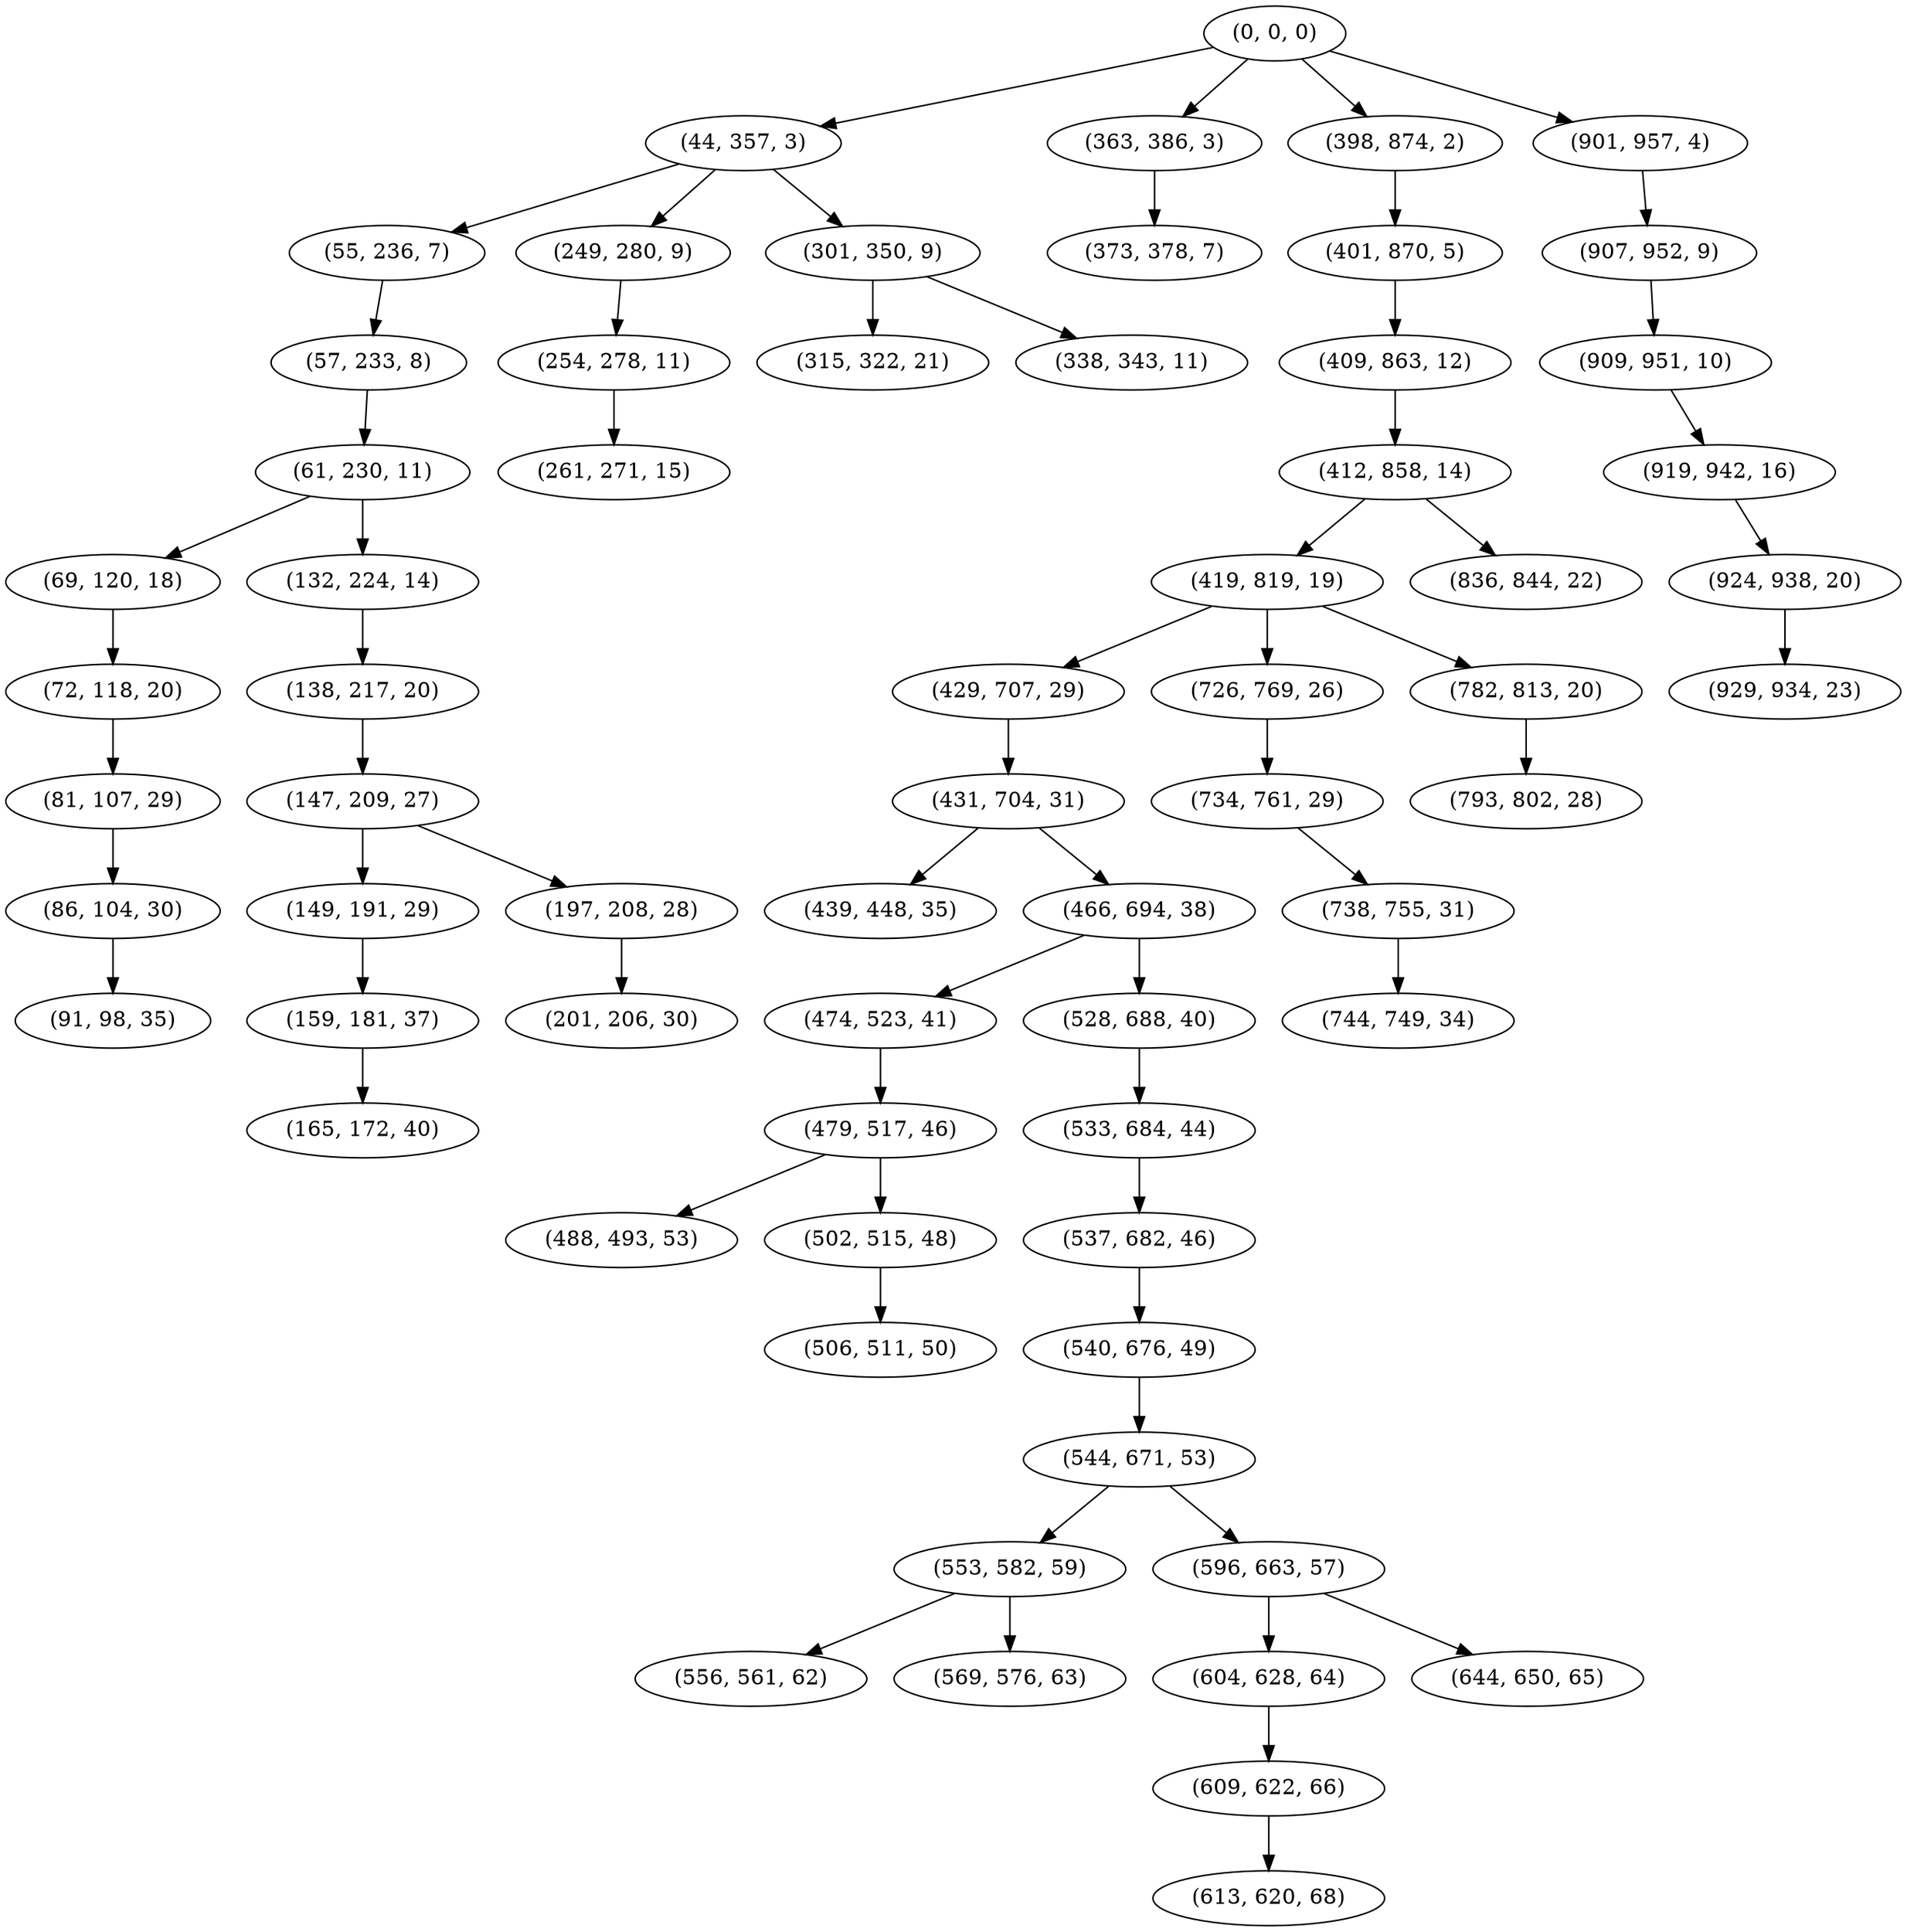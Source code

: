 digraph tree {
    "(0, 0, 0)";
    "(44, 357, 3)";
    "(55, 236, 7)";
    "(57, 233, 8)";
    "(61, 230, 11)";
    "(69, 120, 18)";
    "(72, 118, 20)";
    "(81, 107, 29)";
    "(86, 104, 30)";
    "(91, 98, 35)";
    "(132, 224, 14)";
    "(138, 217, 20)";
    "(147, 209, 27)";
    "(149, 191, 29)";
    "(159, 181, 37)";
    "(165, 172, 40)";
    "(197, 208, 28)";
    "(201, 206, 30)";
    "(249, 280, 9)";
    "(254, 278, 11)";
    "(261, 271, 15)";
    "(301, 350, 9)";
    "(315, 322, 21)";
    "(338, 343, 11)";
    "(363, 386, 3)";
    "(373, 378, 7)";
    "(398, 874, 2)";
    "(401, 870, 5)";
    "(409, 863, 12)";
    "(412, 858, 14)";
    "(419, 819, 19)";
    "(429, 707, 29)";
    "(431, 704, 31)";
    "(439, 448, 35)";
    "(466, 694, 38)";
    "(474, 523, 41)";
    "(479, 517, 46)";
    "(488, 493, 53)";
    "(502, 515, 48)";
    "(506, 511, 50)";
    "(528, 688, 40)";
    "(533, 684, 44)";
    "(537, 682, 46)";
    "(540, 676, 49)";
    "(544, 671, 53)";
    "(553, 582, 59)";
    "(556, 561, 62)";
    "(569, 576, 63)";
    "(596, 663, 57)";
    "(604, 628, 64)";
    "(609, 622, 66)";
    "(613, 620, 68)";
    "(644, 650, 65)";
    "(726, 769, 26)";
    "(734, 761, 29)";
    "(738, 755, 31)";
    "(744, 749, 34)";
    "(782, 813, 20)";
    "(793, 802, 28)";
    "(836, 844, 22)";
    "(901, 957, 4)";
    "(907, 952, 9)";
    "(909, 951, 10)";
    "(919, 942, 16)";
    "(924, 938, 20)";
    "(929, 934, 23)";
    "(0, 0, 0)" -> "(44, 357, 3)";
    "(0, 0, 0)" -> "(363, 386, 3)";
    "(0, 0, 0)" -> "(398, 874, 2)";
    "(0, 0, 0)" -> "(901, 957, 4)";
    "(44, 357, 3)" -> "(55, 236, 7)";
    "(44, 357, 3)" -> "(249, 280, 9)";
    "(44, 357, 3)" -> "(301, 350, 9)";
    "(55, 236, 7)" -> "(57, 233, 8)";
    "(57, 233, 8)" -> "(61, 230, 11)";
    "(61, 230, 11)" -> "(69, 120, 18)";
    "(61, 230, 11)" -> "(132, 224, 14)";
    "(69, 120, 18)" -> "(72, 118, 20)";
    "(72, 118, 20)" -> "(81, 107, 29)";
    "(81, 107, 29)" -> "(86, 104, 30)";
    "(86, 104, 30)" -> "(91, 98, 35)";
    "(132, 224, 14)" -> "(138, 217, 20)";
    "(138, 217, 20)" -> "(147, 209, 27)";
    "(147, 209, 27)" -> "(149, 191, 29)";
    "(147, 209, 27)" -> "(197, 208, 28)";
    "(149, 191, 29)" -> "(159, 181, 37)";
    "(159, 181, 37)" -> "(165, 172, 40)";
    "(197, 208, 28)" -> "(201, 206, 30)";
    "(249, 280, 9)" -> "(254, 278, 11)";
    "(254, 278, 11)" -> "(261, 271, 15)";
    "(301, 350, 9)" -> "(315, 322, 21)";
    "(301, 350, 9)" -> "(338, 343, 11)";
    "(363, 386, 3)" -> "(373, 378, 7)";
    "(398, 874, 2)" -> "(401, 870, 5)";
    "(401, 870, 5)" -> "(409, 863, 12)";
    "(409, 863, 12)" -> "(412, 858, 14)";
    "(412, 858, 14)" -> "(419, 819, 19)";
    "(412, 858, 14)" -> "(836, 844, 22)";
    "(419, 819, 19)" -> "(429, 707, 29)";
    "(419, 819, 19)" -> "(726, 769, 26)";
    "(419, 819, 19)" -> "(782, 813, 20)";
    "(429, 707, 29)" -> "(431, 704, 31)";
    "(431, 704, 31)" -> "(439, 448, 35)";
    "(431, 704, 31)" -> "(466, 694, 38)";
    "(466, 694, 38)" -> "(474, 523, 41)";
    "(466, 694, 38)" -> "(528, 688, 40)";
    "(474, 523, 41)" -> "(479, 517, 46)";
    "(479, 517, 46)" -> "(488, 493, 53)";
    "(479, 517, 46)" -> "(502, 515, 48)";
    "(502, 515, 48)" -> "(506, 511, 50)";
    "(528, 688, 40)" -> "(533, 684, 44)";
    "(533, 684, 44)" -> "(537, 682, 46)";
    "(537, 682, 46)" -> "(540, 676, 49)";
    "(540, 676, 49)" -> "(544, 671, 53)";
    "(544, 671, 53)" -> "(553, 582, 59)";
    "(544, 671, 53)" -> "(596, 663, 57)";
    "(553, 582, 59)" -> "(556, 561, 62)";
    "(553, 582, 59)" -> "(569, 576, 63)";
    "(596, 663, 57)" -> "(604, 628, 64)";
    "(596, 663, 57)" -> "(644, 650, 65)";
    "(604, 628, 64)" -> "(609, 622, 66)";
    "(609, 622, 66)" -> "(613, 620, 68)";
    "(726, 769, 26)" -> "(734, 761, 29)";
    "(734, 761, 29)" -> "(738, 755, 31)";
    "(738, 755, 31)" -> "(744, 749, 34)";
    "(782, 813, 20)" -> "(793, 802, 28)";
    "(901, 957, 4)" -> "(907, 952, 9)";
    "(907, 952, 9)" -> "(909, 951, 10)";
    "(909, 951, 10)" -> "(919, 942, 16)";
    "(919, 942, 16)" -> "(924, 938, 20)";
    "(924, 938, 20)" -> "(929, 934, 23)";
}
